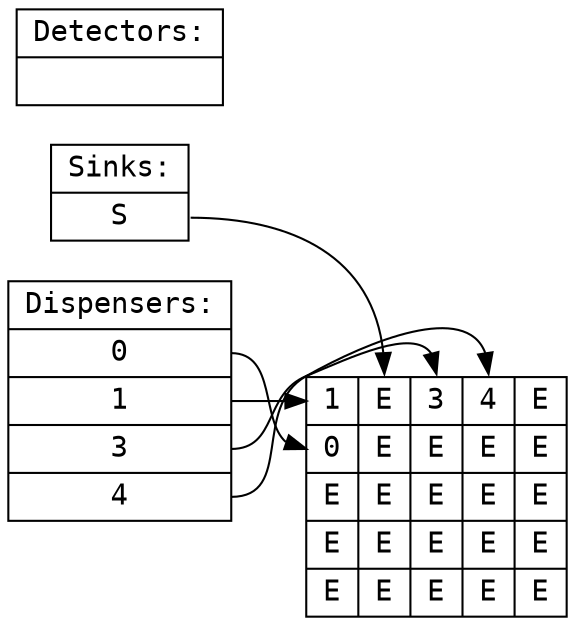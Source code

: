 digraph step {rankdir=LR;node [shape=record,fontname="Inconsolata"];
dispenser [label="Dispensers:|<d18>0|<d19>1|<d2>3|<d3>4"];
sink [label="Sinks:|<s1>S"];
detector [label="Detectors:|"];
board [label="{<f00>1|<f01>E|<f02>3|<f03>4|<f04>E}|{<f10>0|<f11>E|<f12>E|<f13>E|<f14>E}|{<f20>E|<f21>E|<f22>E|<f23>E|<f24>E}|{<f30>E|<f31>E|<f32>E|<f33>E|<f34>E}|{<f40>E|<f41>E|<f42>E|<f43>E|<f44>E}"];
dispenser:d18 -> board:f10
dispenser:d19 -> board:f00
dispenser:d2 -> board:f02
dispenser:d3 -> board:f03
sink:s1 -> board:f01
}
